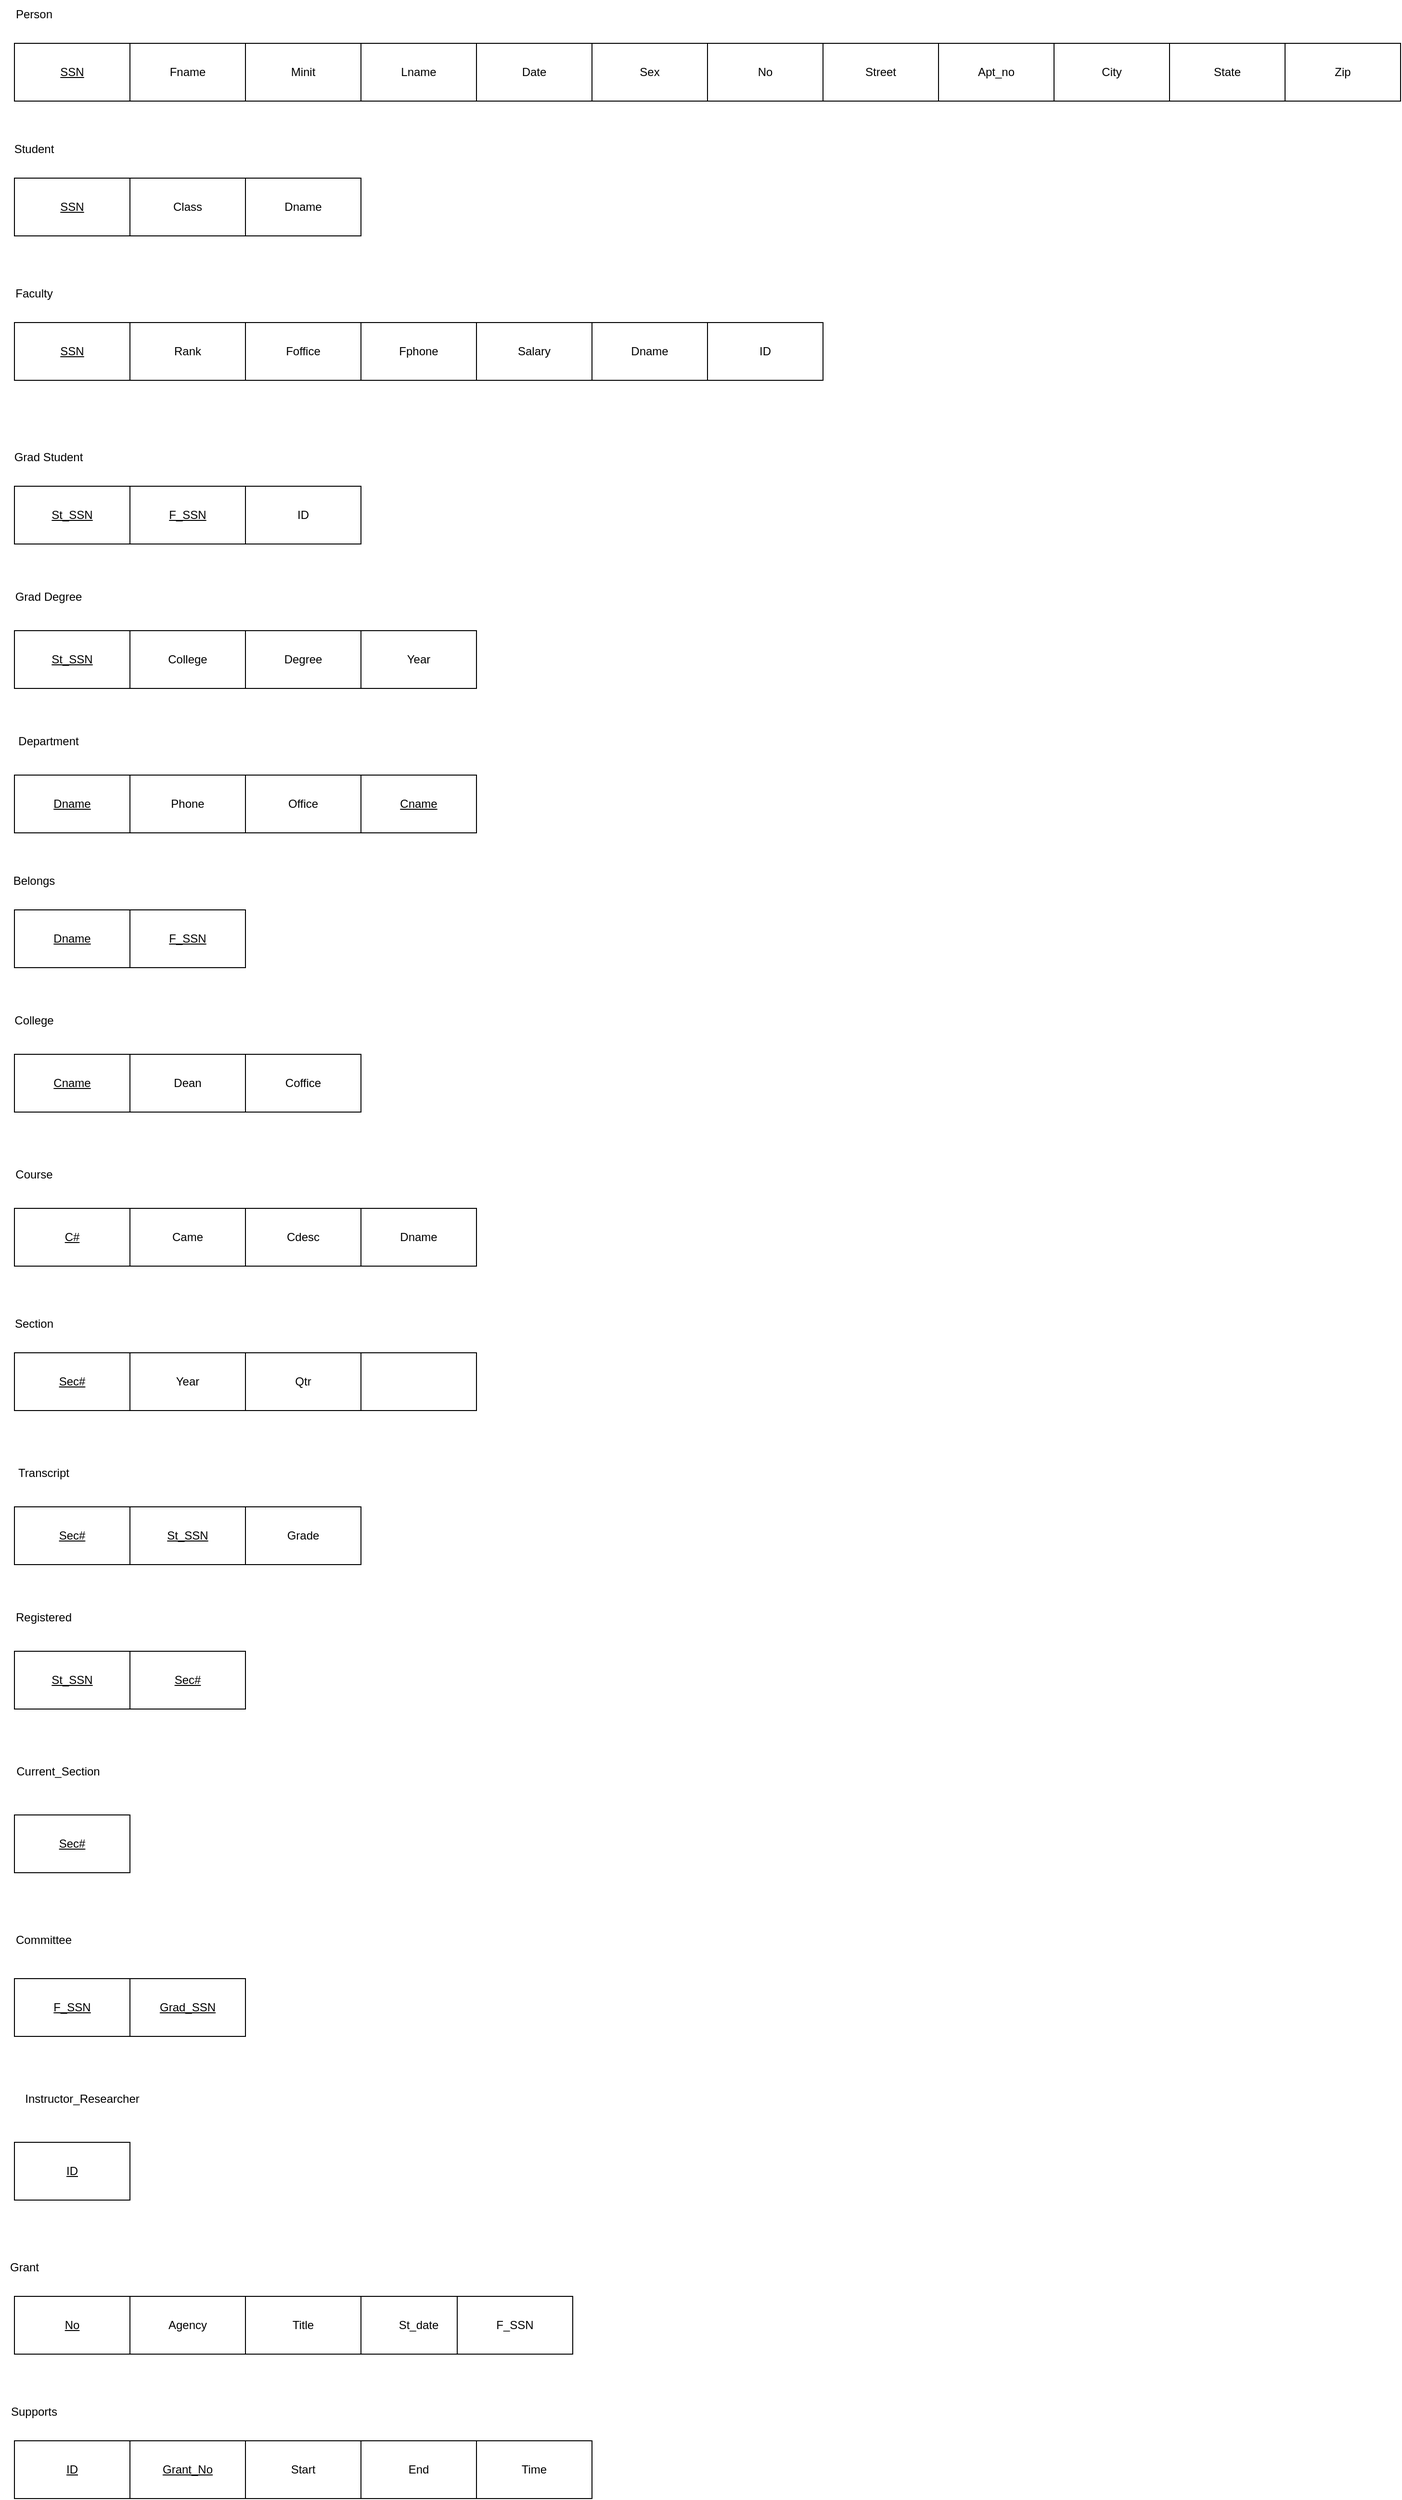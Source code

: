 <mxfile version="20.3.6" type="github">
  <diagram id="nVapPGjOqCnH3LIAaoGB" name="Page-1">
    <mxGraphModel dx="1666" dy="802" grid="1" gridSize="10" guides="0" tooltips="1" connect="0" arrows="0" fold="1" page="1" pageScale="1" pageWidth="1100" pageHeight="850" math="0" shadow="0">
      <root>
        <mxCell id="0" />
        <mxCell id="1" parent="0" />
        <mxCell id="nTYNe7gcib0FNrsiwkBO-1" value="Person" style="text;html=1;align=center;verticalAlign=middle;resizable=0;points=[];autosize=1;strokeColor=none;fillColor=none;" vertex="1" parent="1">
          <mxGeometry x="30" y="15" width="60" height="30" as="geometry" />
        </mxCell>
        <mxCell id="nTYNe7gcib0FNrsiwkBO-2" value="&lt;u&gt;SSN&lt;/u&gt;" style="rounded=0;whiteSpace=wrap;html=1;" vertex="1" parent="1">
          <mxGeometry x="40" y="60" width="120" height="60" as="geometry" />
        </mxCell>
        <mxCell id="nTYNe7gcib0FNrsiwkBO-3" value="Fname" style="rounded=0;whiteSpace=wrap;html=1;" vertex="1" parent="1">
          <mxGeometry x="160" y="60" width="120" height="60" as="geometry" />
        </mxCell>
        <mxCell id="nTYNe7gcib0FNrsiwkBO-4" value="Minit" style="whiteSpace=wrap;html=1;" vertex="1" parent="1">
          <mxGeometry x="280" y="60" width="120" height="60" as="geometry" />
        </mxCell>
        <mxCell id="nTYNe7gcib0FNrsiwkBO-5" value="Lname" style="whiteSpace=wrap;html=1;" vertex="1" parent="1">
          <mxGeometry x="400" y="60" width="120" height="60" as="geometry" />
        </mxCell>
        <mxCell id="nTYNe7gcib0FNrsiwkBO-6" value="Date" style="whiteSpace=wrap;html=1;" vertex="1" parent="1">
          <mxGeometry x="520" y="60" width="120" height="60" as="geometry" />
        </mxCell>
        <mxCell id="nTYNe7gcib0FNrsiwkBO-7" value="Sex" style="whiteSpace=wrap;html=1;" vertex="1" parent="1">
          <mxGeometry x="640" y="60" width="120" height="60" as="geometry" />
        </mxCell>
        <mxCell id="nTYNe7gcib0FNrsiwkBO-8" value="No" style="whiteSpace=wrap;html=1;" vertex="1" parent="1">
          <mxGeometry x="760" y="60" width="120" height="60" as="geometry" />
        </mxCell>
        <mxCell id="nTYNe7gcib0FNrsiwkBO-9" value="Street" style="whiteSpace=wrap;html=1;" vertex="1" parent="1">
          <mxGeometry x="880" y="60" width="120" height="60" as="geometry" />
        </mxCell>
        <mxCell id="nTYNe7gcib0FNrsiwkBO-11" value="Apt_no" style="whiteSpace=wrap;html=1;" vertex="1" parent="1">
          <mxGeometry x="1000" y="60" width="120" height="60" as="geometry" />
        </mxCell>
        <mxCell id="nTYNe7gcib0FNrsiwkBO-12" value="City" style="whiteSpace=wrap;html=1;" vertex="1" parent="1">
          <mxGeometry x="1120" y="60" width="120" height="60" as="geometry" />
        </mxCell>
        <mxCell id="nTYNe7gcib0FNrsiwkBO-13" value="State" style="whiteSpace=wrap;html=1;" vertex="1" parent="1">
          <mxGeometry x="1240" y="60" width="120" height="60" as="geometry" />
        </mxCell>
        <mxCell id="nTYNe7gcib0FNrsiwkBO-14" value="Zip" style="whiteSpace=wrap;html=1;" vertex="1" parent="1">
          <mxGeometry x="1360" y="60" width="120" height="60" as="geometry" />
        </mxCell>
        <mxCell id="nTYNe7gcib0FNrsiwkBO-15" value="Student" style="text;html=1;align=center;verticalAlign=middle;resizable=0;points=[];autosize=1;strokeColor=none;fillColor=none;" vertex="1" parent="1">
          <mxGeometry x="30" y="155" width="60" height="30" as="geometry" />
        </mxCell>
        <mxCell id="nTYNe7gcib0FNrsiwkBO-16" value="&lt;u&gt;SSN&lt;/u&gt;" style="rounded=0;whiteSpace=wrap;html=1;" vertex="1" parent="1">
          <mxGeometry x="40" y="200" width="120" height="60" as="geometry" />
        </mxCell>
        <mxCell id="nTYNe7gcib0FNrsiwkBO-17" value="Class" style="whiteSpace=wrap;html=1;" vertex="1" parent="1">
          <mxGeometry x="160" y="200" width="120" height="60" as="geometry" />
        </mxCell>
        <mxCell id="nTYNe7gcib0FNrsiwkBO-19" value="Faculty" style="text;html=1;align=center;verticalAlign=middle;resizable=0;points=[];autosize=1;strokeColor=none;fillColor=none;" vertex="1" parent="1">
          <mxGeometry x="30" y="305" width="60" height="30" as="geometry" />
        </mxCell>
        <mxCell id="nTYNe7gcib0FNrsiwkBO-20" value="&lt;u&gt;SSN&lt;/u&gt;" style="whiteSpace=wrap;html=1;" vertex="1" parent="1">
          <mxGeometry x="40" y="350" width="120" height="60" as="geometry" />
        </mxCell>
        <mxCell id="nTYNe7gcib0FNrsiwkBO-21" value="Rank" style="whiteSpace=wrap;html=1;" vertex="1" parent="1">
          <mxGeometry x="160" y="350" width="120" height="60" as="geometry" />
        </mxCell>
        <mxCell id="nTYNe7gcib0FNrsiwkBO-22" value="Foffice" style="whiteSpace=wrap;html=1;" vertex="1" parent="1">
          <mxGeometry x="280" y="350" width="120" height="60" as="geometry" />
        </mxCell>
        <mxCell id="nTYNe7gcib0FNrsiwkBO-23" value="Fphone" style="whiteSpace=wrap;html=1;" vertex="1" parent="1">
          <mxGeometry x="400" y="350" width="120" height="60" as="geometry" />
        </mxCell>
        <mxCell id="nTYNe7gcib0FNrsiwkBO-24" value="Salary" style="whiteSpace=wrap;html=1;" vertex="1" parent="1">
          <mxGeometry x="520" y="350" width="120" height="60" as="geometry" />
        </mxCell>
        <mxCell id="nTYNe7gcib0FNrsiwkBO-25" value="Grad Student" style="text;html=1;align=center;verticalAlign=middle;resizable=0;points=[];autosize=1;strokeColor=none;fillColor=none;" vertex="1" parent="1">
          <mxGeometry x="30" y="475" width="90" height="30" as="geometry" />
        </mxCell>
        <mxCell id="nTYNe7gcib0FNrsiwkBO-26" value="St_SSN" style="whiteSpace=wrap;html=1;fontStyle=4" vertex="1" parent="1">
          <mxGeometry x="40" y="520" width="120" height="60" as="geometry" />
        </mxCell>
        <mxCell id="nTYNe7gcib0FNrsiwkBO-27" value="&lt;u&gt;F_SSN&lt;/u&gt;" style="whiteSpace=wrap;html=1;" vertex="1" parent="1">
          <mxGeometry x="160" y="520" width="120" height="60" as="geometry" />
        </mxCell>
        <mxCell id="nTYNe7gcib0FNrsiwkBO-28" value="Grad Degree" style="text;html=1;align=center;verticalAlign=middle;resizable=0;points=[];autosize=1;strokeColor=none;fillColor=none;" vertex="1" parent="1">
          <mxGeometry x="30" y="620" width="90" height="30" as="geometry" />
        </mxCell>
        <mxCell id="nTYNe7gcib0FNrsiwkBO-29" value="&lt;u&gt;St_SSN&lt;/u&gt;" style="rounded=0;whiteSpace=wrap;html=1;" vertex="1" parent="1">
          <mxGeometry x="40" y="670" width="120" height="60" as="geometry" />
        </mxCell>
        <mxCell id="nTYNe7gcib0FNrsiwkBO-30" value="College" style="whiteSpace=wrap;html=1;" vertex="1" parent="1">
          <mxGeometry x="160" y="670" width="120" height="60" as="geometry" />
        </mxCell>
        <mxCell id="nTYNe7gcib0FNrsiwkBO-31" value="Degree" style="whiteSpace=wrap;html=1;" vertex="1" parent="1">
          <mxGeometry x="280" y="670" width="120" height="60" as="geometry" />
        </mxCell>
        <mxCell id="nTYNe7gcib0FNrsiwkBO-32" value="Year" style="whiteSpace=wrap;html=1;" vertex="1" parent="1">
          <mxGeometry x="400" y="670" width="120" height="60" as="geometry" />
        </mxCell>
        <mxCell id="nTYNe7gcib0FNrsiwkBO-33" value="Department" style="text;html=1;align=center;verticalAlign=middle;resizable=0;points=[];autosize=1;strokeColor=none;fillColor=none;" vertex="1" parent="1">
          <mxGeometry x="30" y="770" width="90" height="30" as="geometry" />
        </mxCell>
        <mxCell id="nTYNe7gcib0FNrsiwkBO-34" value="Dname" style="whiteSpace=wrap;html=1;fontStyle=4" vertex="1" parent="1">
          <mxGeometry x="40" y="820" width="120" height="60" as="geometry" />
        </mxCell>
        <mxCell id="nTYNe7gcib0FNrsiwkBO-35" value="Phone" style="whiteSpace=wrap;html=1;" vertex="1" parent="1">
          <mxGeometry x="160" y="820" width="120" height="60" as="geometry" />
        </mxCell>
        <mxCell id="nTYNe7gcib0FNrsiwkBO-36" value="Office" style="whiteSpace=wrap;html=1;" vertex="1" parent="1">
          <mxGeometry x="280" y="820" width="120" height="60" as="geometry" />
        </mxCell>
        <mxCell id="nTYNe7gcib0FNrsiwkBO-37" value="Belongs" style="text;html=1;align=center;verticalAlign=middle;resizable=0;points=[];autosize=1;strokeColor=none;fillColor=none;" vertex="1" parent="1">
          <mxGeometry x="25" y="915" width="70" height="30" as="geometry" />
        </mxCell>
        <mxCell id="nTYNe7gcib0FNrsiwkBO-38" value="Dname" style="whiteSpace=wrap;html=1;fontStyle=4" vertex="1" parent="1">
          <mxGeometry x="40" y="960" width="120" height="60" as="geometry" />
        </mxCell>
        <mxCell id="nTYNe7gcib0FNrsiwkBO-39" value="&lt;u&gt;F_SSN&lt;/u&gt;" style="whiteSpace=wrap;html=1;" vertex="1" parent="1">
          <mxGeometry x="160" y="960" width="120" height="60" as="geometry" />
        </mxCell>
        <mxCell id="nTYNe7gcib0FNrsiwkBO-40" value="College" style="text;html=1;align=center;verticalAlign=middle;resizable=0;points=[];autosize=1;strokeColor=none;fillColor=none;" vertex="1" parent="1">
          <mxGeometry x="30" y="1060" width="60" height="30" as="geometry" />
        </mxCell>
        <mxCell id="nTYNe7gcib0FNrsiwkBO-41" value="Cname" style="whiteSpace=wrap;html=1;fontStyle=4" vertex="1" parent="1">
          <mxGeometry x="40" y="1110" width="120" height="60" as="geometry" />
        </mxCell>
        <mxCell id="nTYNe7gcib0FNrsiwkBO-43" value="Coffice" style="whiteSpace=wrap;html=1;" vertex="1" parent="1">
          <mxGeometry x="280" y="1110" width="120" height="60" as="geometry" />
        </mxCell>
        <mxCell id="nTYNe7gcib0FNrsiwkBO-46" value="Course" style="text;html=1;align=center;verticalAlign=middle;resizable=0;points=[];autosize=1;strokeColor=none;fillColor=none;" vertex="1" parent="1">
          <mxGeometry x="30" y="1220" width="60" height="30" as="geometry" />
        </mxCell>
        <mxCell id="nTYNe7gcib0FNrsiwkBO-47" value="C#" style="whiteSpace=wrap;html=1;fontStyle=4" vertex="1" parent="1">
          <mxGeometry x="40" y="1270" width="120" height="60" as="geometry" />
        </mxCell>
        <mxCell id="nTYNe7gcib0FNrsiwkBO-48" value="Came" style="whiteSpace=wrap;html=1;" vertex="1" parent="1">
          <mxGeometry x="160" y="1270" width="120" height="60" as="geometry" />
        </mxCell>
        <mxCell id="nTYNe7gcib0FNrsiwkBO-49" value="Cdesc" style="whiteSpace=wrap;html=1;" vertex="1" parent="1">
          <mxGeometry x="280" y="1270" width="120" height="60" as="geometry" />
        </mxCell>
        <mxCell id="nTYNe7gcib0FNrsiwkBO-51" value="Section" style="text;html=1;align=center;verticalAlign=middle;resizable=0;points=[];autosize=1;strokeColor=none;fillColor=none;" vertex="1" parent="1">
          <mxGeometry x="30" y="1375" width="60" height="30" as="geometry" />
        </mxCell>
        <mxCell id="nTYNe7gcib0FNrsiwkBO-52" value="Sec#" style="whiteSpace=wrap;html=1;fontStyle=4" vertex="1" parent="1">
          <mxGeometry x="40" y="1420" width="120" height="60" as="geometry" />
        </mxCell>
        <mxCell id="nTYNe7gcib0FNrsiwkBO-54" value="Year" style="whiteSpace=wrap;html=1;" vertex="1" parent="1">
          <mxGeometry x="160" y="1420" width="120" height="60" as="geometry" />
        </mxCell>
        <mxCell id="nTYNe7gcib0FNrsiwkBO-55" value="Qtr" style="whiteSpace=wrap;html=1;" vertex="1" parent="1">
          <mxGeometry x="280" y="1420" width="120" height="60" as="geometry" />
        </mxCell>
        <mxCell id="nTYNe7gcib0FNrsiwkBO-56" value="" style="whiteSpace=wrap;html=1;" vertex="1" parent="1">
          <mxGeometry x="400" y="1420" width="120" height="60" as="geometry" />
        </mxCell>
        <mxCell id="nTYNe7gcib0FNrsiwkBO-57" value="Transcript" style="text;html=1;align=center;verticalAlign=middle;resizable=0;points=[];autosize=1;strokeColor=none;fillColor=none;" vertex="1" parent="1">
          <mxGeometry x="30" y="1530" width="80" height="30" as="geometry" />
        </mxCell>
        <mxCell id="nTYNe7gcib0FNrsiwkBO-58" value="Sec#" style="whiteSpace=wrap;html=1;fontStyle=4" vertex="1" parent="1">
          <mxGeometry x="40" y="1580" width="120" height="60" as="geometry" />
        </mxCell>
        <mxCell id="nTYNe7gcib0FNrsiwkBO-59" value="Registered" style="text;html=1;align=center;verticalAlign=middle;resizable=0;points=[];autosize=1;strokeColor=none;fillColor=none;" vertex="1" parent="1">
          <mxGeometry x="30" y="1680" width="80" height="30" as="geometry" />
        </mxCell>
        <mxCell id="nTYNe7gcib0FNrsiwkBO-60" value="&lt;u&gt;St_SSN&lt;/u&gt;" style="whiteSpace=wrap;html=1;" vertex="1" parent="1">
          <mxGeometry x="40" y="1730" width="120" height="60" as="geometry" />
        </mxCell>
        <mxCell id="nTYNe7gcib0FNrsiwkBO-61" value="&lt;u&gt;St_SSN&lt;/u&gt;" style="whiteSpace=wrap;html=1;" vertex="1" parent="1">
          <mxGeometry x="160" y="1580" width="120" height="60" as="geometry" />
        </mxCell>
        <mxCell id="nTYNe7gcib0FNrsiwkBO-62" value="Grade" style="whiteSpace=wrap;html=1;" vertex="1" parent="1">
          <mxGeometry x="280" y="1580" width="120" height="60" as="geometry" />
        </mxCell>
        <mxCell id="nTYNe7gcib0FNrsiwkBO-63" value="Sec#" style="whiteSpace=wrap;html=1;fontStyle=4" vertex="1" parent="1">
          <mxGeometry x="160" y="1730" width="120" height="60" as="geometry" />
        </mxCell>
        <mxCell id="nTYNe7gcib0FNrsiwkBO-64" value="Current_Section" style="text;html=1;align=center;verticalAlign=middle;resizable=0;points=[];autosize=1;strokeColor=none;fillColor=none;" vertex="1" parent="1">
          <mxGeometry x="30" y="1840" width="110" height="30" as="geometry" />
        </mxCell>
        <mxCell id="nTYNe7gcib0FNrsiwkBO-65" value="Sec#" style="whiteSpace=wrap;html=1;fontStyle=4" vertex="1" parent="1">
          <mxGeometry x="40" y="1900" width="120" height="60" as="geometry" />
        </mxCell>
        <mxCell id="nTYNe7gcib0FNrsiwkBO-66" value="Committee" style="text;html=1;align=center;verticalAlign=middle;resizable=0;points=[];autosize=1;strokeColor=none;fillColor=none;" vertex="1" parent="1">
          <mxGeometry x="30" y="2015" width="80" height="30" as="geometry" />
        </mxCell>
        <mxCell id="nTYNe7gcib0FNrsiwkBO-67" value="F_SSN" style="whiteSpace=wrap;html=1;fontStyle=4" vertex="1" parent="1">
          <mxGeometry x="40" y="2070" width="120" height="60" as="geometry" />
        </mxCell>
        <mxCell id="nTYNe7gcib0FNrsiwkBO-68" value="Instructor_Researcher" style="text;html=1;align=center;verticalAlign=middle;resizable=0;points=[];autosize=1;strokeColor=none;fillColor=none;" vertex="1" parent="1">
          <mxGeometry x="40" y="2180" width="140" height="30" as="geometry" />
        </mxCell>
        <mxCell id="nTYNe7gcib0FNrsiwkBO-69" value="ID" style="whiteSpace=wrap;html=1;fontStyle=4" vertex="1" parent="1">
          <mxGeometry x="40" y="2240" width="120" height="60" as="geometry" />
        </mxCell>
        <mxCell id="nTYNe7gcib0FNrsiwkBO-70" value="Grant" style="text;html=1;align=center;verticalAlign=middle;resizable=0;points=[];autosize=1;strokeColor=none;fillColor=none;" vertex="1" parent="1">
          <mxGeometry x="25" y="2355" width="50" height="30" as="geometry" />
        </mxCell>
        <mxCell id="nTYNe7gcib0FNrsiwkBO-71" value="No" style="whiteSpace=wrap;html=1;fontStyle=4" vertex="1" parent="1">
          <mxGeometry x="40" y="2400" width="120" height="60" as="geometry" />
        </mxCell>
        <mxCell id="nTYNe7gcib0FNrsiwkBO-72" value="Agency" style="whiteSpace=wrap;html=1;" vertex="1" parent="1">
          <mxGeometry x="160" y="2400" width="120" height="60" as="geometry" />
        </mxCell>
        <mxCell id="nTYNe7gcib0FNrsiwkBO-73" value="Title" style="whiteSpace=wrap;html=1;" vertex="1" parent="1">
          <mxGeometry x="280" y="2400" width="120" height="60" as="geometry" />
        </mxCell>
        <mxCell id="nTYNe7gcib0FNrsiwkBO-74" value="St_date" style="whiteSpace=wrap;html=1;" vertex="1" parent="1">
          <mxGeometry x="400" y="2400" width="120" height="60" as="geometry" />
        </mxCell>
        <mxCell id="nTYNe7gcib0FNrsiwkBO-75" value="F_SSN" style="whiteSpace=wrap;html=1;" vertex="1" parent="1">
          <mxGeometry x="500" y="2400" width="120" height="60" as="geometry" />
        </mxCell>
        <mxCell id="nTYNe7gcib0FNrsiwkBO-76" value="Supports" style="text;html=1;align=center;verticalAlign=middle;resizable=0;points=[];autosize=1;strokeColor=none;fillColor=none;" vertex="1" parent="1">
          <mxGeometry x="25" y="2505" width="70" height="30" as="geometry" />
        </mxCell>
        <mxCell id="nTYNe7gcib0FNrsiwkBO-77" value="ID" style="whiteSpace=wrap;html=1;fontStyle=4" vertex="1" parent="1">
          <mxGeometry x="40" y="2550" width="120" height="60" as="geometry" />
        </mxCell>
        <mxCell id="nTYNe7gcib0FNrsiwkBO-78" value="&lt;u&gt;Grant_No&lt;/u&gt;" style="whiteSpace=wrap;html=1;" vertex="1" parent="1">
          <mxGeometry x="160" y="2550" width="120" height="60" as="geometry" />
        </mxCell>
        <mxCell id="nTYNe7gcib0FNrsiwkBO-79" value="Start" style="whiteSpace=wrap;html=1;" vertex="1" parent="1">
          <mxGeometry x="280" y="2550" width="120" height="60" as="geometry" />
        </mxCell>
        <mxCell id="nTYNe7gcib0FNrsiwkBO-80" value="End" style="whiteSpace=wrap;html=1;" vertex="1" parent="1">
          <mxGeometry x="400" y="2550" width="120" height="60" as="geometry" />
        </mxCell>
        <mxCell id="nTYNe7gcib0FNrsiwkBO-81" value="Time" style="whiteSpace=wrap;html=1;" vertex="1" parent="1">
          <mxGeometry x="520" y="2550" width="120" height="60" as="geometry" />
        </mxCell>
        <mxCell id="nTYNe7gcib0FNrsiwkBO-86" value="Dean" style="whiteSpace=wrap;html=1;" vertex="1" parent="1">
          <mxGeometry x="160" y="1110" width="120" height="60" as="geometry" />
        </mxCell>
        <mxCell id="nTYNe7gcib0FNrsiwkBO-87" value="&lt;u&gt;Cname&lt;/u&gt;" style="whiteSpace=wrap;html=1;" vertex="1" parent="1">
          <mxGeometry x="400" y="820" width="120" height="60" as="geometry" />
        </mxCell>
        <mxCell id="nTYNe7gcib0FNrsiwkBO-88" value="Grad_SSN" style="whiteSpace=wrap;html=1;fontStyle=4" vertex="1" parent="1">
          <mxGeometry x="160" y="2070" width="120" height="60" as="geometry" />
        </mxCell>
        <mxCell id="nTYNe7gcib0FNrsiwkBO-89" value="Dname" style="whiteSpace=wrap;html=1;" vertex="1" parent="1">
          <mxGeometry x="400" y="1270" width="120" height="60" as="geometry" />
        </mxCell>
        <mxCell id="nTYNe7gcib0FNrsiwkBO-90" value="ID" style="whiteSpace=wrap;html=1;" vertex="1" parent="1">
          <mxGeometry x="280" y="520" width="120" height="60" as="geometry" />
        </mxCell>
        <mxCell id="nTYNe7gcib0FNrsiwkBO-91" value="ID" style="whiteSpace=wrap;html=1;" vertex="1" parent="1">
          <mxGeometry x="760" y="350" width="120" height="60" as="geometry" />
        </mxCell>
        <mxCell id="nTYNe7gcib0FNrsiwkBO-92" value="Dname" style="whiteSpace=wrap;html=1;" vertex="1" parent="1">
          <mxGeometry x="280" y="200" width="120" height="60" as="geometry" />
        </mxCell>
        <mxCell id="nTYNe7gcib0FNrsiwkBO-93" value="Dname" style="whiteSpace=wrap;html=1;" vertex="1" parent="1">
          <mxGeometry x="640" y="350" width="120" height="60" as="geometry" />
        </mxCell>
      </root>
    </mxGraphModel>
  </diagram>
</mxfile>
